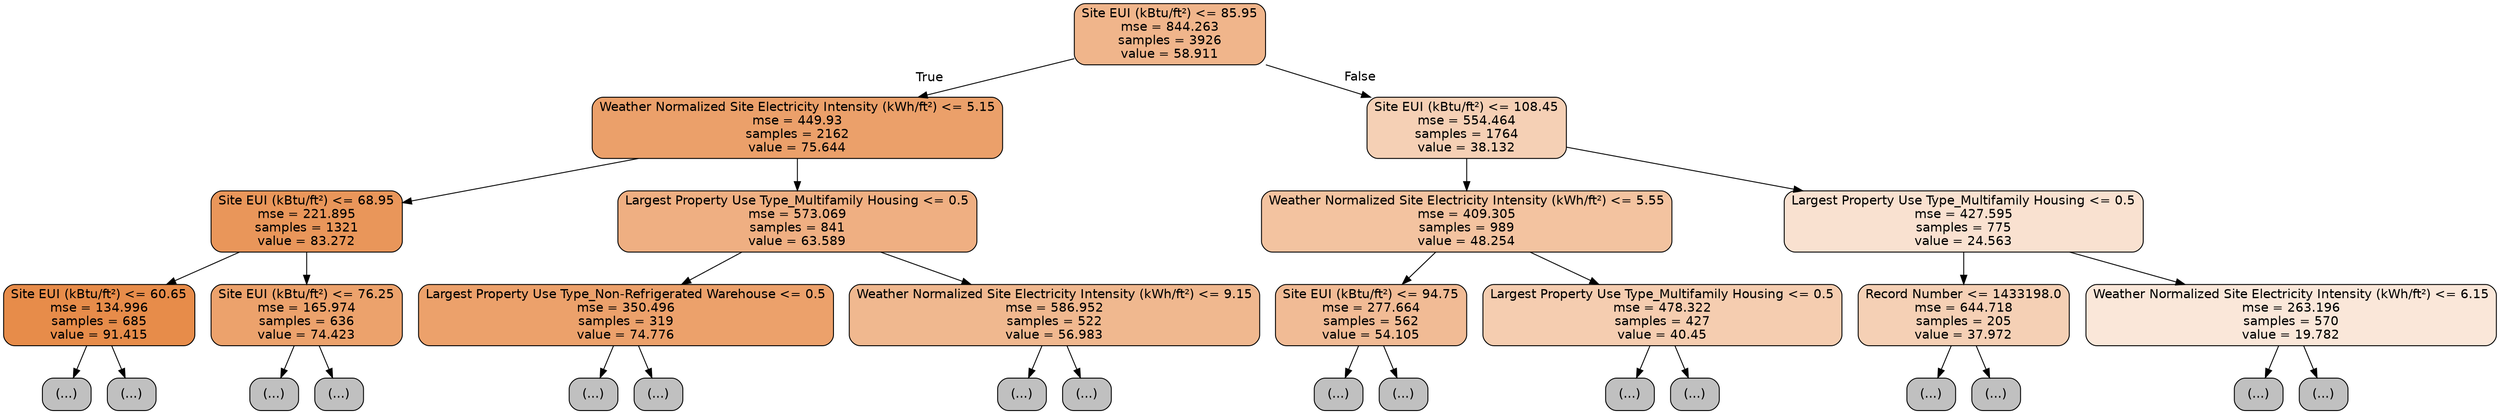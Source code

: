 digraph Tree {
node [shape=box, style="filled, rounded", color="black", fontname=helvetica] ;
edge [fontname=helvetica] ;
0 [label="Site EUI (kBtu/ft²) <= 85.95\nmse = 844.263\nsamples = 3926\nvalue = 58.911", fillcolor="#f0b58b"] ;
1 [label="Weather Normalized Site Electricity Intensity (kWh/ft²) <= 5.15\nmse = 449.93\nsamples = 2162\nvalue = 75.644", fillcolor="#eba06a"] ;
0 -> 1 [labeldistance=2.5, labelangle=45, headlabel="True"] ;
2 [label="Site EUI (kBtu/ft²) <= 68.95\nmse = 221.895\nsamples = 1321\nvalue = 83.272", fillcolor="#e9965a"] ;
1 -> 2 ;
3 [label="Site EUI (kBtu/ft²) <= 60.65\nmse = 134.996\nsamples = 685\nvalue = 91.415", fillcolor="#e78c4a"] ;
2 -> 3 ;
4 [label="(...)", fillcolor="#C0C0C0"] ;
3 -> 4 ;
309 [label="(...)", fillcolor="#C0C0C0"] ;
3 -> 309 ;
534 [label="Site EUI (kBtu/ft²) <= 76.25\nmse = 165.974\nsamples = 636\nvalue = 74.423", fillcolor="#eca26c"] ;
2 -> 534 ;
535 [label="(...)", fillcolor="#C0C0C0"] ;
534 -> 535 ;
798 [label="(...)", fillcolor="#C0C0C0"] ;
534 -> 798 ;
1143 [label="Largest Property Use Type_Multifamily Housing <= 0.5\nmse = 573.069\nsamples = 841\nvalue = 63.589", fillcolor="#efaf82"] ;
1 -> 1143 ;
1144 [label="Largest Property Use Type_Non-Refrigerated Warehouse <= 0.5\nmse = 350.496\nsamples = 319\nvalue = 74.776", fillcolor="#eca16b"] ;
1143 -> 1144 ;
1145 [label="(...)", fillcolor="#C0C0C0"] ;
1144 -> 1145 ;
1454 [label="(...)", fillcolor="#C0C0C0"] ;
1144 -> 1454 ;
1467 [label="Weather Normalized Site Electricity Intensity (kWh/ft²) <= 9.15\nmse = 586.952\nsamples = 522\nvalue = 56.983", fillcolor="#f0b88f"] ;
1143 -> 1467 ;
1468 [label="(...)", fillcolor="#C0C0C0"] ;
1467 -> 1468 ;
1847 [label="(...)", fillcolor="#C0C0C0"] ;
1467 -> 1847 ;
1970 [label="Site EUI (kBtu/ft²) <= 108.45\nmse = 554.464\nsamples = 1764\nvalue = 38.132", fillcolor="#f5d0b5"] ;
0 -> 1970 [labeldistance=2.5, labelangle=-45, headlabel="False"] ;
1971 [label="Weather Normalized Site Electricity Intensity (kWh/ft²) <= 5.55\nmse = 409.305\nsamples = 989\nvalue = 48.254", fillcolor="#f3c3a0"] ;
1970 -> 1971 ;
1972 [label="Site EUI (kBtu/ft²) <= 94.75\nmse = 277.664\nsamples = 562\nvalue = 54.105", fillcolor="#f1bb95"] ;
1971 -> 1972 ;
1973 [label="(...)", fillcolor="#C0C0C0"] ;
1972 -> 1973 ;
2236 [label="(...)", fillcolor="#C0C0C0"] ;
1972 -> 2236 ;
2485 [label="Largest Property Use Type_Multifamily Housing <= 0.5\nmse = 478.322\nsamples = 427\nvalue = 40.45", fillcolor="#f5cdb0"] ;
1971 -> 2485 ;
2486 [label="(...)", fillcolor="#C0C0C0"] ;
2485 -> 2486 ;
2633 [label="(...)", fillcolor="#C0C0C0"] ;
2485 -> 2633 ;
2914 [label="Largest Property Use Type_Multifamily Housing <= 0.5\nmse = 427.595\nsamples = 775\nvalue = 24.563", fillcolor="#f9e1d0"] ;
1970 -> 2914 ;
2915 [label="Record Number <= 1433198.0\nmse = 644.718\nsamples = 205\nvalue = 37.972", fillcolor="#f5d0b5"] ;
2914 -> 2915 ;
2916 [label="(...)", fillcolor="#C0C0C0"] ;
2915 -> 2916 ;
2927 [label="(...)", fillcolor="#C0C0C0"] ;
2915 -> 2927 ;
3126 [label="Weather Normalized Site Electricity Intensity (kWh/ft²) <= 6.15\nmse = 263.196\nsamples = 570\nvalue = 19.782", fillcolor="#fae7d9"] ;
2914 -> 3126 ;
3127 [label="(...)", fillcolor="#C0C0C0"] ;
3126 -> 3127 ;
3416 [label="(...)", fillcolor="#C0C0C0"] ;
3126 -> 3416 ;
}